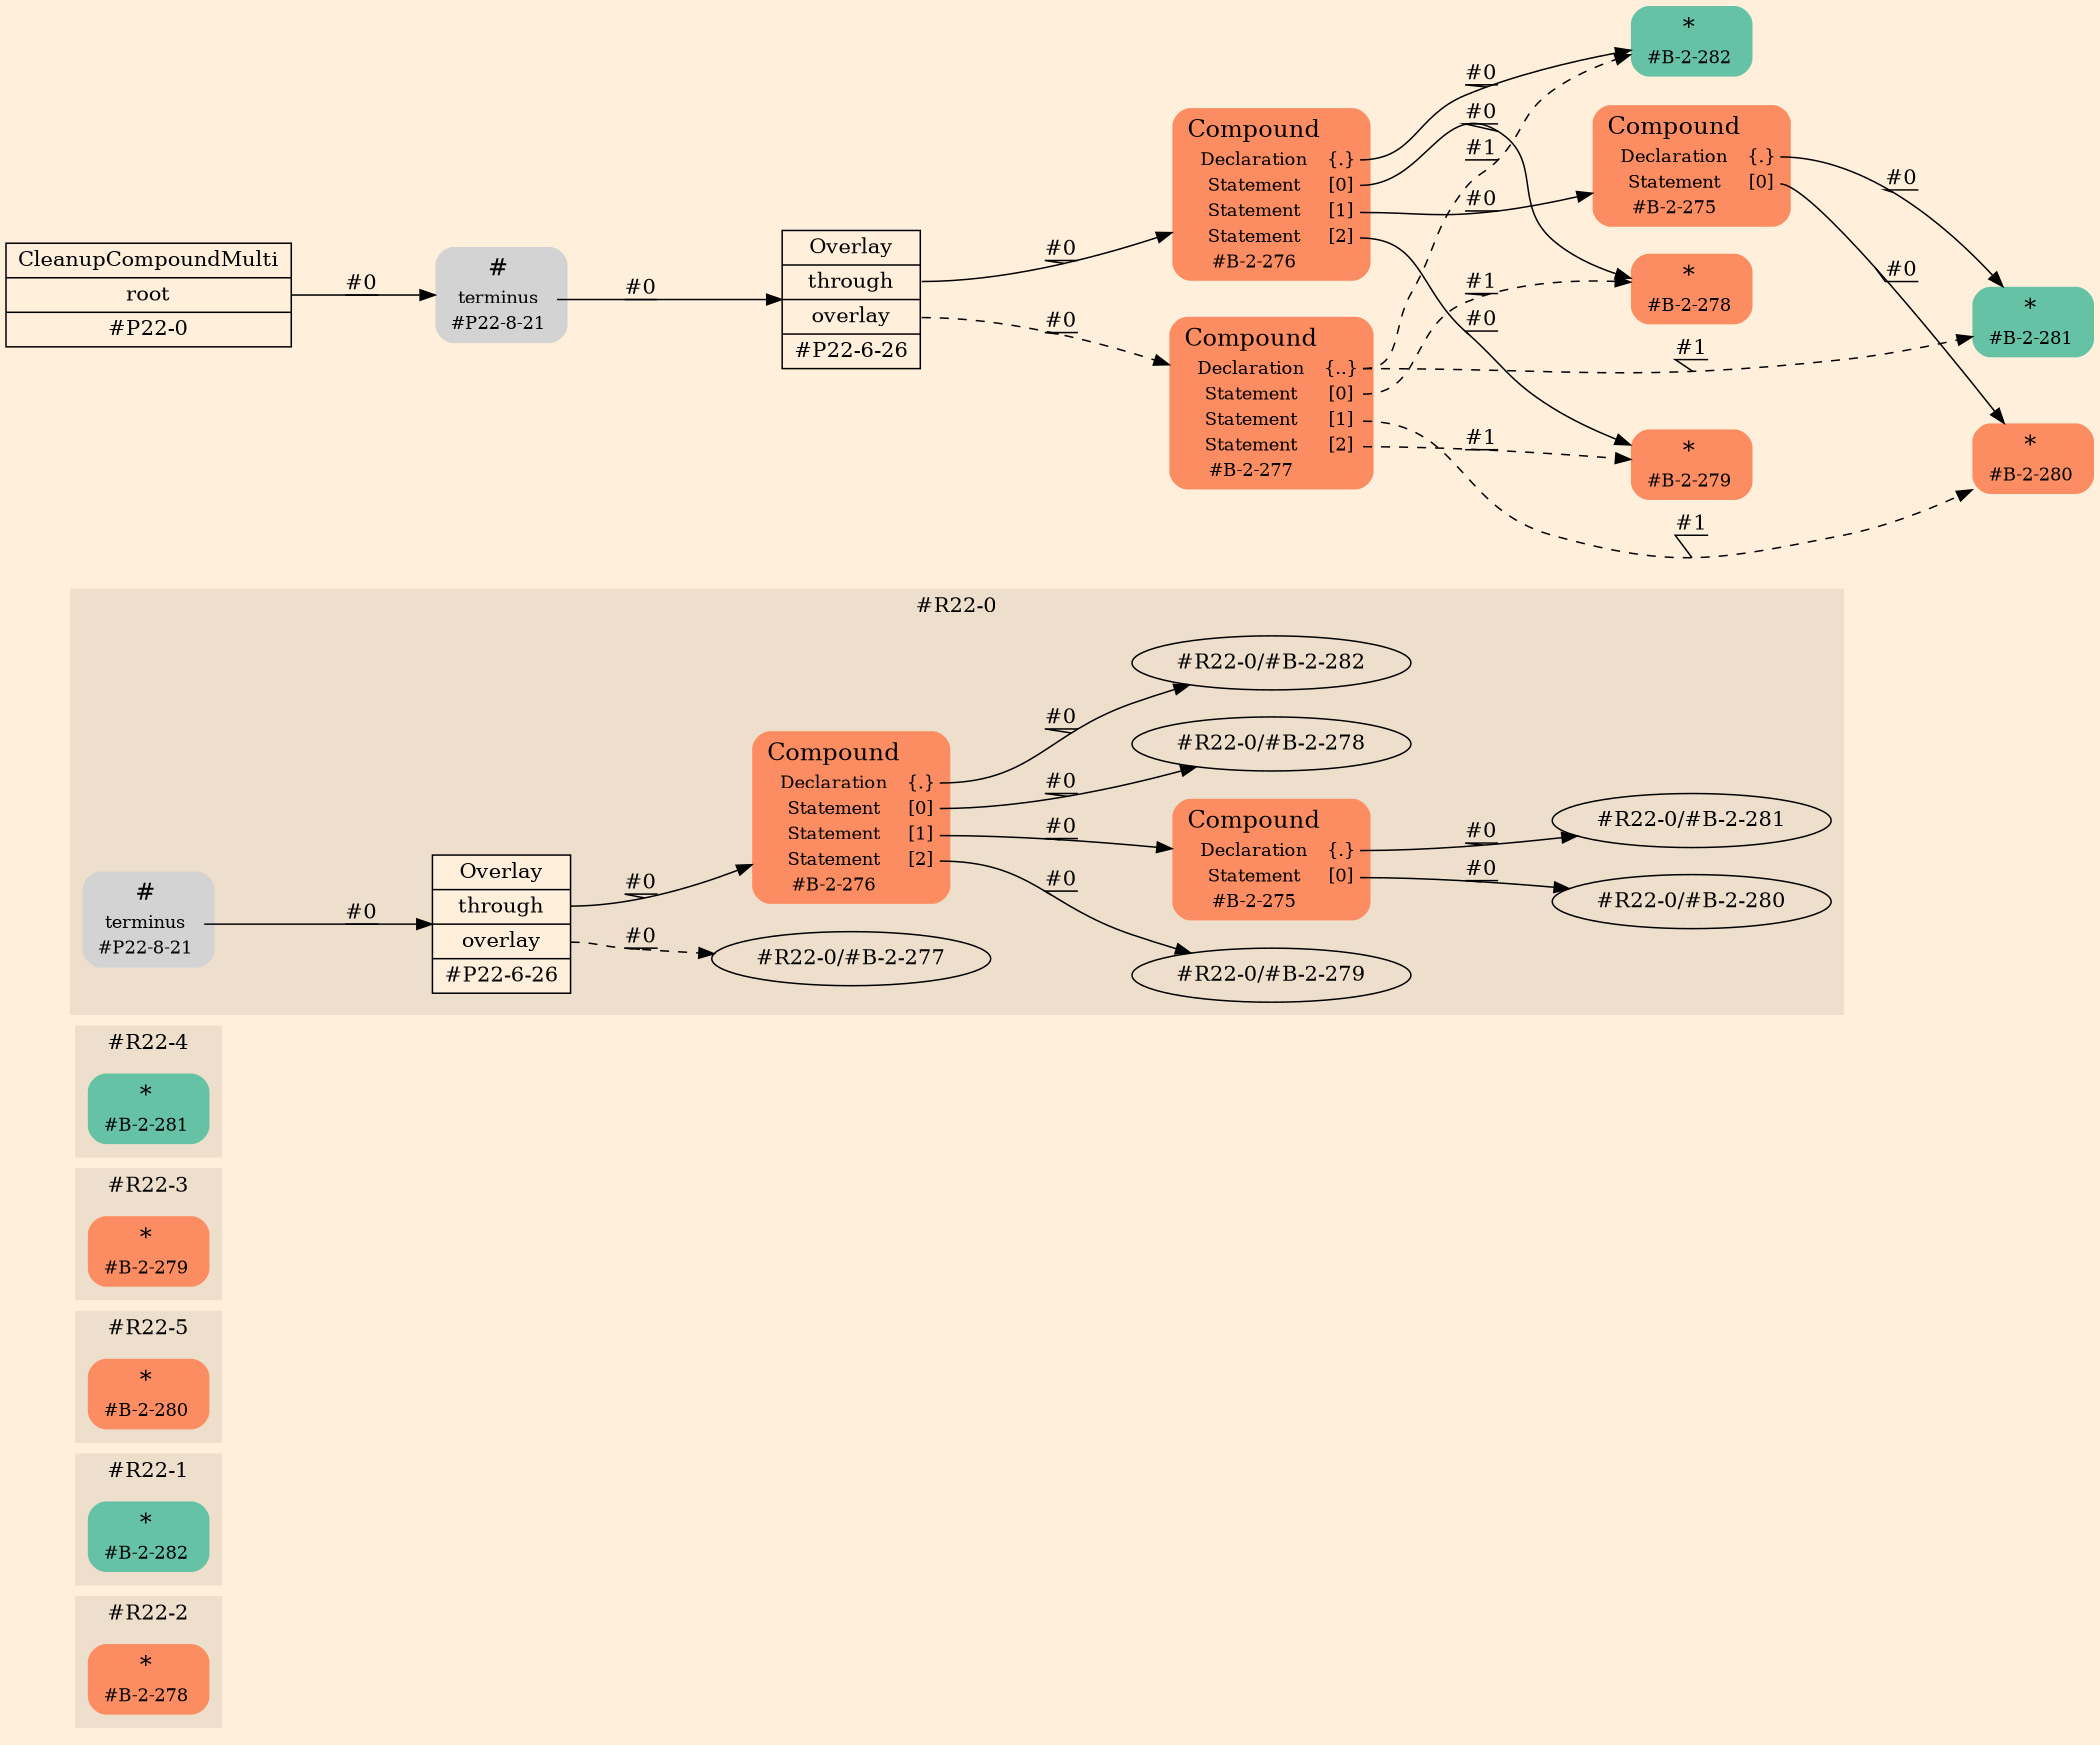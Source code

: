 digraph Inferno {
graph [
rankdir = "LR"
ranksep = 1.0
size = "14,20"
bgcolor = antiquewhite1
];
node [
];
subgraph "cluster#R22-2" {
label = "#R22-2"
style = "filled"
color = antiquewhite2
"#R22-2/#B-2-278" [
shape = "plaintext"
fillcolor = "/set28/2"
label = <<TABLE BORDER="0" CELLBORDER="0" CELLSPACING="0">
 <TR>
  <TD><FONT POINT-SIZE="16.0">*</FONT></TD>
  <TD></TD>
 </TR>
 <TR>
  <TD>#B-2-278</TD>
  <TD PORT="port0"></TD>
 </TR>
</TABLE>>
style = "rounded,filled"
fontsize = "12"
];
}
subgraph "cluster#R22-1" {
label = "#R22-1"
style = "filled"
color = antiquewhite2
"#R22-1/#B-2-282" [
shape = "plaintext"
fillcolor = "/set28/1"
label = <<TABLE BORDER="0" CELLBORDER="0" CELLSPACING="0">
 <TR>
  <TD><FONT POINT-SIZE="16.0">*</FONT></TD>
  <TD></TD>
 </TR>
 <TR>
  <TD>#B-2-282</TD>
  <TD PORT="port0"></TD>
 </TR>
</TABLE>>
style = "rounded,filled"
fontsize = "12"
];
}
subgraph "cluster#R22-5" {
label = "#R22-5"
style = "filled"
color = antiquewhite2
"#R22-5/#B-2-280" [
shape = "plaintext"
fillcolor = "/set28/2"
label = <<TABLE BORDER="0" CELLBORDER="0" CELLSPACING="0">
 <TR>
  <TD><FONT POINT-SIZE="16.0">*</FONT></TD>
  <TD></TD>
 </TR>
 <TR>
  <TD>#B-2-280</TD>
  <TD PORT="port0"></TD>
 </TR>
</TABLE>>
style = "rounded,filled"
fontsize = "12"
];
}
subgraph "cluster#R22-3" {
label = "#R22-3"
style = "filled"
color = antiquewhite2
"#R22-3/#B-2-279" [
shape = "plaintext"
fillcolor = "/set28/2"
label = <<TABLE BORDER="0" CELLBORDER="0" CELLSPACING="0">
 <TR>
  <TD><FONT POINT-SIZE="16.0">*</FONT></TD>
  <TD></TD>
 </TR>
 <TR>
  <TD>#B-2-279</TD>
  <TD PORT="port0"></TD>
 </TR>
</TABLE>>
style = "rounded,filled"
fontsize = "12"
];
}
subgraph "cluster#R22-4" {
label = "#R22-4"
style = "filled"
color = antiquewhite2
"#R22-4/#B-2-281" [
shape = "plaintext"
fillcolor = "/set28/1"
label = <<TABLE BORDER="0" CELLBORDER="0" CELLSPACING="0">
 <TR>
  <TD><FONT POINT-SIZE="16.0">*</FONT></TD>
  <TD></TD>
 </TR>
 <TR>
  <TD>#B-2-281</TD>
  <TD PORT="port0"></TD>
 </TR>
</TABLE>>
style = "rounded,filled"
fontsize = "12"
];
}
subgraph "cluster#R22-0" {
label = "#R22-0"
style = "filled"
color = antiquewhite2
"#R22-0/#B-2-275" [
shape = "plaintext"
fillcolor = "/set28/2"
label = <<TABLE BORDER="0" CELLBORDER="0" CELLSPACING="0">
 <TR>
  <TD><FONT POINT-SIZE="16.0">Compound</FONT></TD>
  <TD></TD>
 </TR>
 <TR>
  <TD>Declaration</TD>
  <TD PORT="port0">{.}</TD>
 </TR>
 <TR>
  <TD>Statement</TD>
  <TD PORT="port1">[0]</TD>
 </TR>
 <TR>
  <TD>#B-2-275</TD>
  <TD PORT="port2"></TD>
 </TR>
</TABLE>>
style = "rounded,filled"
fontsize = "12"
];
"#R22-0/#P22-8-21" [
shape = "plaintext"
label = <<TABLE BORDER="0" CELLBORDER="0" CELLSPACING="0">
 <TR>
  <TD><FONT POINT-SIZE="16.0">#</FONT></TD>
  <TD></TD>
 </TR>
 <TR>
  <TD>terminus</TD>
  <TD PORT="port0"></TD>
 </TR>
 <TR>
  <TD>#P22-8-21</TD>
  <TD PORT="port1"></TD>
 </TR>
</TABLE>>
style = "rounded,filled"
fontsize = "12"
];
"#R22-0/#B-2-276" [
shape = "plaintext"
fillcolor = "/set28/2"
label = <<TABLE BORDER="0" CELLBORDER="0" CELLSPACING="0">
 <TR>
  <TD><FONT POINT-SIZE="16.0">Compound</FONT></TD>
  <TD></TD>
 </TR>
 <TR>
  <TD>Declaration</TD>
  <TD PORT="port0">{.}</TD>
 </TR>
 <TR>
  <TD>Statement</TD>
  <TD PORT="port1">[0]</TD>
 </TR>
 <TR>
  <TD>Statement</TD>
  <TD PORT="port2">[1]</TD>
 </TR>
 <TR>
  <TD>Statement</TD>
  <TD PORT="port3">[2]</TD>
 </TR>
 <TR>
  <TD>#B-2-276</TD>
  <TD PORT="port4"></TD>
 </TR>
</TABLE>>
style = "rounded,filled"
fontsize = "12"
];
"#R22-0/#P22-6-26" [
shape = "record"
label = "<fixed> Overlay | <port0> through | <port1> overlay | <port2> #P22-6-26"
style = "filled"
fontsize = "14"
fillcolor = antiquewhite1
];
"#R22-0/#B-2-275":port0 -> "#R22-0/#B-2-281" [style="solid"
label = "#0"
decorate = true
];
"#R22-0/#B-2-275":port1 -> "#R22-0/#B-2-280" [style="solid"
label = "#0"
decorate = true
];
"#R22-0/#P22-8-21":port0 -> "#R22-0/#P22-6-26" [style="solid"
label = "#0"
decorate = true
];
"#R22-0/#B-2-276":port0 -> "#R22-0/#B-2-282" [style="solid"
label = "#0"
decorate = true
];
"#R22-0/#B-2-276":port1 -> "#R22-0/#B-2-278" [style="solid"
label = "#0"
decorate = true
];
"#R22-0/#B-2-276":port2 -> "#R22-0/#B-2-275" [style="solid"
label = "#0"
decorate = true
];
"#R22-0/#B-2-276":port3 -> "#R22-0/#B-2-279" [style="solid"
label = "#0"
decorate = true
];
"#R22-0/#P22-6-26":port0 -> "#R22-0/#B-2-276" [style="solid"
label = "#0"
decorate = true
];
"#R22-0/#P22-6-26":port1 -> "#R22-0/#B-2-277" [style="dashed"
label = "#0"
decorate = true
];
}
"/CR#P22-0" [
shape = "record"
fillcolor = "transparent"
label = "<fixed> CleanupCompoundMulti | <port0> root | <port1> #P22-0"
style = "filled"
fontsize = "14"
fillcolor = antiquewhite1
];
"/#P22-8-21" [
shape = "plaintext"
label = <<TABLE BORDER="0" CELLBORDER="0" CELLSPACING="0">
 <TR>
  <TD><FONT POINT-SIZE="16.0">#</FONT></TD>
  <TD></TD>
 </TR>
 <TR>
  <TD>terminus</TD>
  <TD PORT="port0"></TD>
 </TR>
 <TR>
  <TD>#P22-8-21</TD>
  <TD PORT="port1"></TD>
 </TR>
</TABLE>>
style = "rounded,filled"
fontsize = "12"
];
"/#P22-6-26" [
shape = "record"
label = "<fixed> Overlay | <port0> through | <port1> overlay | <port2> #P22-6-26"
style = "filled"
fontsize = "14"
fillcolor = antiquewhite1
];
"/#B-2-276" [
shape = "plaintext"
fillcolor = "/set28/2"
label = <<TABLE BORDER="0" CELLBORDER="0" CELLSPACING="0">
 <TR>
  <TD><FONT POINT-SIZE="16.0">Compound</FONT></TD>
  <TD></TD>
 </TR>
 <TR>
  <TD>Declaration</TD>
  <TD PORT="port0">{.}</TD>
 </TR>
 <TR>
  <TD>Statement</TD>
  <TD PORT="port1">[0]</TD>
 </TR>
 <TR>
  <TD>Statement</TD>
  <TD PORT="port2">[1]</TD>
 </TR>
 <TR>
  <TD>Statement</TD>
  <TD PORT="port3">[2]</TD>
 </TR>
 <TR>
  <TD>#B-2-276</TD>
  <TD PORT="port4"></TD>
 </TR>
</TABLE>>
style = "rounded,filled"
fontsize = "12"
];
"/#B-2-282" [
shape = "plaintext"
fillcolor = "/set28/1"
label = <<TABLE BORDER="0" CELLBORDER="0" CELLSPACING="0">
 <TR>
  <TD><FONT POINT-SIZE="16.0">*</FONT></TD>
  <TD></TD>
 </TR>
 <TR>
  <TD>#B-2-282</TD>
  <TD PORT="port0"></TD>
 </TR>
</TABLE>>
style = "rounded,filled"
fontsize = "12"
];
"/#B-2-278" [
shape = "plaintext"
fillcolor = "/set28/2"
label = <<TABLE BORDER="0" CELLBORDER="0" CELLSPACING="0">
 <TR>
  <TD><FONT POINT-SIZE="16.0">*</FONT></TD>
  <TD></TD>
 </TR>
 <TR>
  <TD>#B-2-278</TD>
  <TD PORT="port0"></TD>
 </TR>
</TABLE>>
style = "rounded,filled"
fontsize = "12"
];
"/#B-2-275" [
shape = "plaintext"
fillcolor = "/set28/2"
label = <<TABLE BORDER="0" CELLBORDER="0" CELLSPACING="0">
 <TR>
  <TD><FONT POINT-SIZE="16.0">Compound</FONT></TD>
  <TD></TD>
 </TR>
 <TR>
  <TD>Declaration</TD>
  <TD PORT="port0">{.}</TD>
 </TR>
 <TR>
  <TD>Statement</TD>
  <TD PORT="port1">[0]</TD>
 </TR>
 <TR>
  <TD>#B-2-275</TD>
  <TD PORT="port2"></TD>
 </TR>
</TABLE>>
style = "rounded,filled"
fontsize = "12"
];
"/#B-2-281" [
shape = "plaintext"
fillcolor = "/set28/1"
label = <<TABLE BORDER="0" CELLBORDER="0" CELLSPACING="0">
 <TR>
  <TD><FONT POINT-SIZE="16.0">*</FONT></TD>
  <TD></TD>
 </TR>
 <TR>
  <TD>#B-2-281</TD>
  <TD PORT="port0"></TD>
 </TR>
</TABLE>>
style = "rounded,filled"
fontsize = "12"
];
"/#B-2-280" [
shape = "plaintext"
fillcolor = "/set28/2"
label = <<TABLE BORDER="0" CELLBORDER="0" CELLSPACING="0">
 <TR>
  <TD><FONT POINT-SIZE="16.0">*</FONT></TD>
  <TD></TD>
 </TR>
 <TR>
  <TD>#B-2-280</TD>
  <TD PORT="port0"></TD>
 </TR>
</TABLE>>
style = "rounded,filled"
fontsize = "12"
];
"/#B-2-279" [
shape = "plaintext"
fillcolor = "/set28/2"
label = <<TABLE BORDER="0" CELLBORDER="0" CELLSPACING="0">
 <TR>
  <TD><FONT POINT-SIZE="16.0">*</FONT></TD>
  <TD></TD>
 </TR>
 <TR>
  <TD>#B-2-279</TD>
  <TD PORT="port0"></TD>
 </TR>
</TABLE>>
style = "rounded,filled"
fontsize = "12"
];
"/#B-2-277" [
shape = "plaintext"
fillcolor = "/set28/2"
label = <<TABLE BORDER="0" CELLBORDER="0" CELLSPACING="0">
 <TR>
  <TD><FONT POINT-SIZE="16.0">Compound</FONT></TD>
  <TD></TD>
 </TR>
 <TR>
  <TD>Declaration</TD>
  <TD PORT="port0">{..}</TD>
 </TR>
 <TR>
  <TD>Statement</TD>
  <TD PORT="port1">[0]</TD>
 </TR>
 <TR>
  <TD>Statement</TD>
  <TD PORT="port2">[1]</TD>
 </TR>
 <TR>
  <TD>Statement</TD>
  <TD PORT="port3">[2]</TD>
 </TR>
 <TR>
  <TD>#B-2-277</TD>
  <TD PORT="port4"></TD>
 </TR>
</TABLE>>
style = "rounded,filled"
fontsize = "12"
];
"/CR#P22-0":port0 -> "/#P22-8-21" [style="solid"
label = "#0"
decorate = true
];
"/#P22-8-21":port0 -> "/#P22-6-26" [style="solid"
label = "#0"
decorate = true
];
"/#P22-6-26":port0 -> "/#B-2-276" [style="solid"
label = "#0"
decorate = true
];
"/#P22-6-26":port1 -> "/#B-2-277" [style="dashed"
label = "#0"
decorate = true
];
"/#B-2-276":port0 -> "/#B-2-282" [style="solid"
label = "#0"
decorate = true
];
"/#B-2-276":port1 -> "/#B-2-278" [style="solid"
label = "#0"
decorate = true
];
"/#B-2-276":port2 -> "/#B-2-275" [style="solid"
label = "#0"
decorate = true
];
"/#B-2-276":port3 -> "/#B-2-279" [style="solid"
label = "#0"
decorate = true
];
"/#B-2-275":port0 -> "/#B-2-281" [style="solid"
label = "#0"
decorate = true
];
"/#B-2-275":port1 -> "/#B-2-280" [style="solid"
label = "#0"
decorate = true
];
"/#B-2-277":port0 -> "/#B-2-281" [style="dashed"
label = "#1"
decorate = true
];
"/#B-2-277":port0 -> "/#B-2-282" [style="dashed"
label = "#1"
decorate = true
];
"/#B-2-277":port1 -> "/#B-2-278" [style="dashed"
label = "#1"
decorate = true
];
"/#B-2-277":port2 -> "/#B-2-280" [style="dashed"
label = "#1"
decorate = true
];
"/#B-2-277":port3 -> "/#B-2-279" [style="dashed"
label = "#1"
decorate = true
];
}
